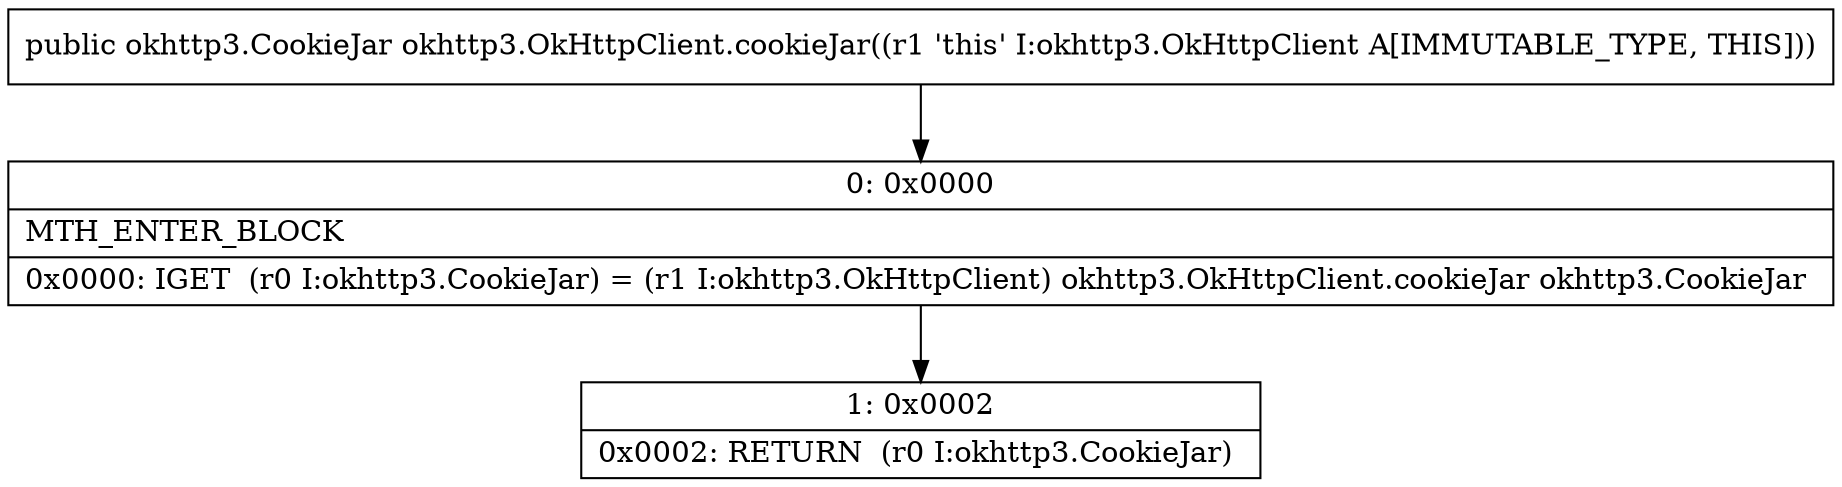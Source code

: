 digraph "CFG forokhttp3.OkHttpClient.cookieJar()Lokhttp3\/CookieJar;" {
Node_0 [shape=record,label="{0\:\ 0x0000|MTH_ENTER_BLOCK\l|0x0000: IGET  (r0 I:okhttp3.CookieJar) = (r1 I:okhttp3.OkHttpClient) okhttp3.OkHttpClient.cookieJar okhttp3.CookieJar \l}"];
Node_1 [shape=record,label="{1\:\ 0x0002|0x0002: RETURN  (r0 I:okhttp3.CookieJar) \l}"];
MethodNode[shape=record,label="{public okhttp3.CookieJar okhttp3.OkHttpClient.cookieJar((r1 'this' I:okhttp3.OkHttpClient A[IMMUTABLE_TYPE, THIS])) }"];
MethodNode -> Node_0;
Node_0 -> Node_1;
}

